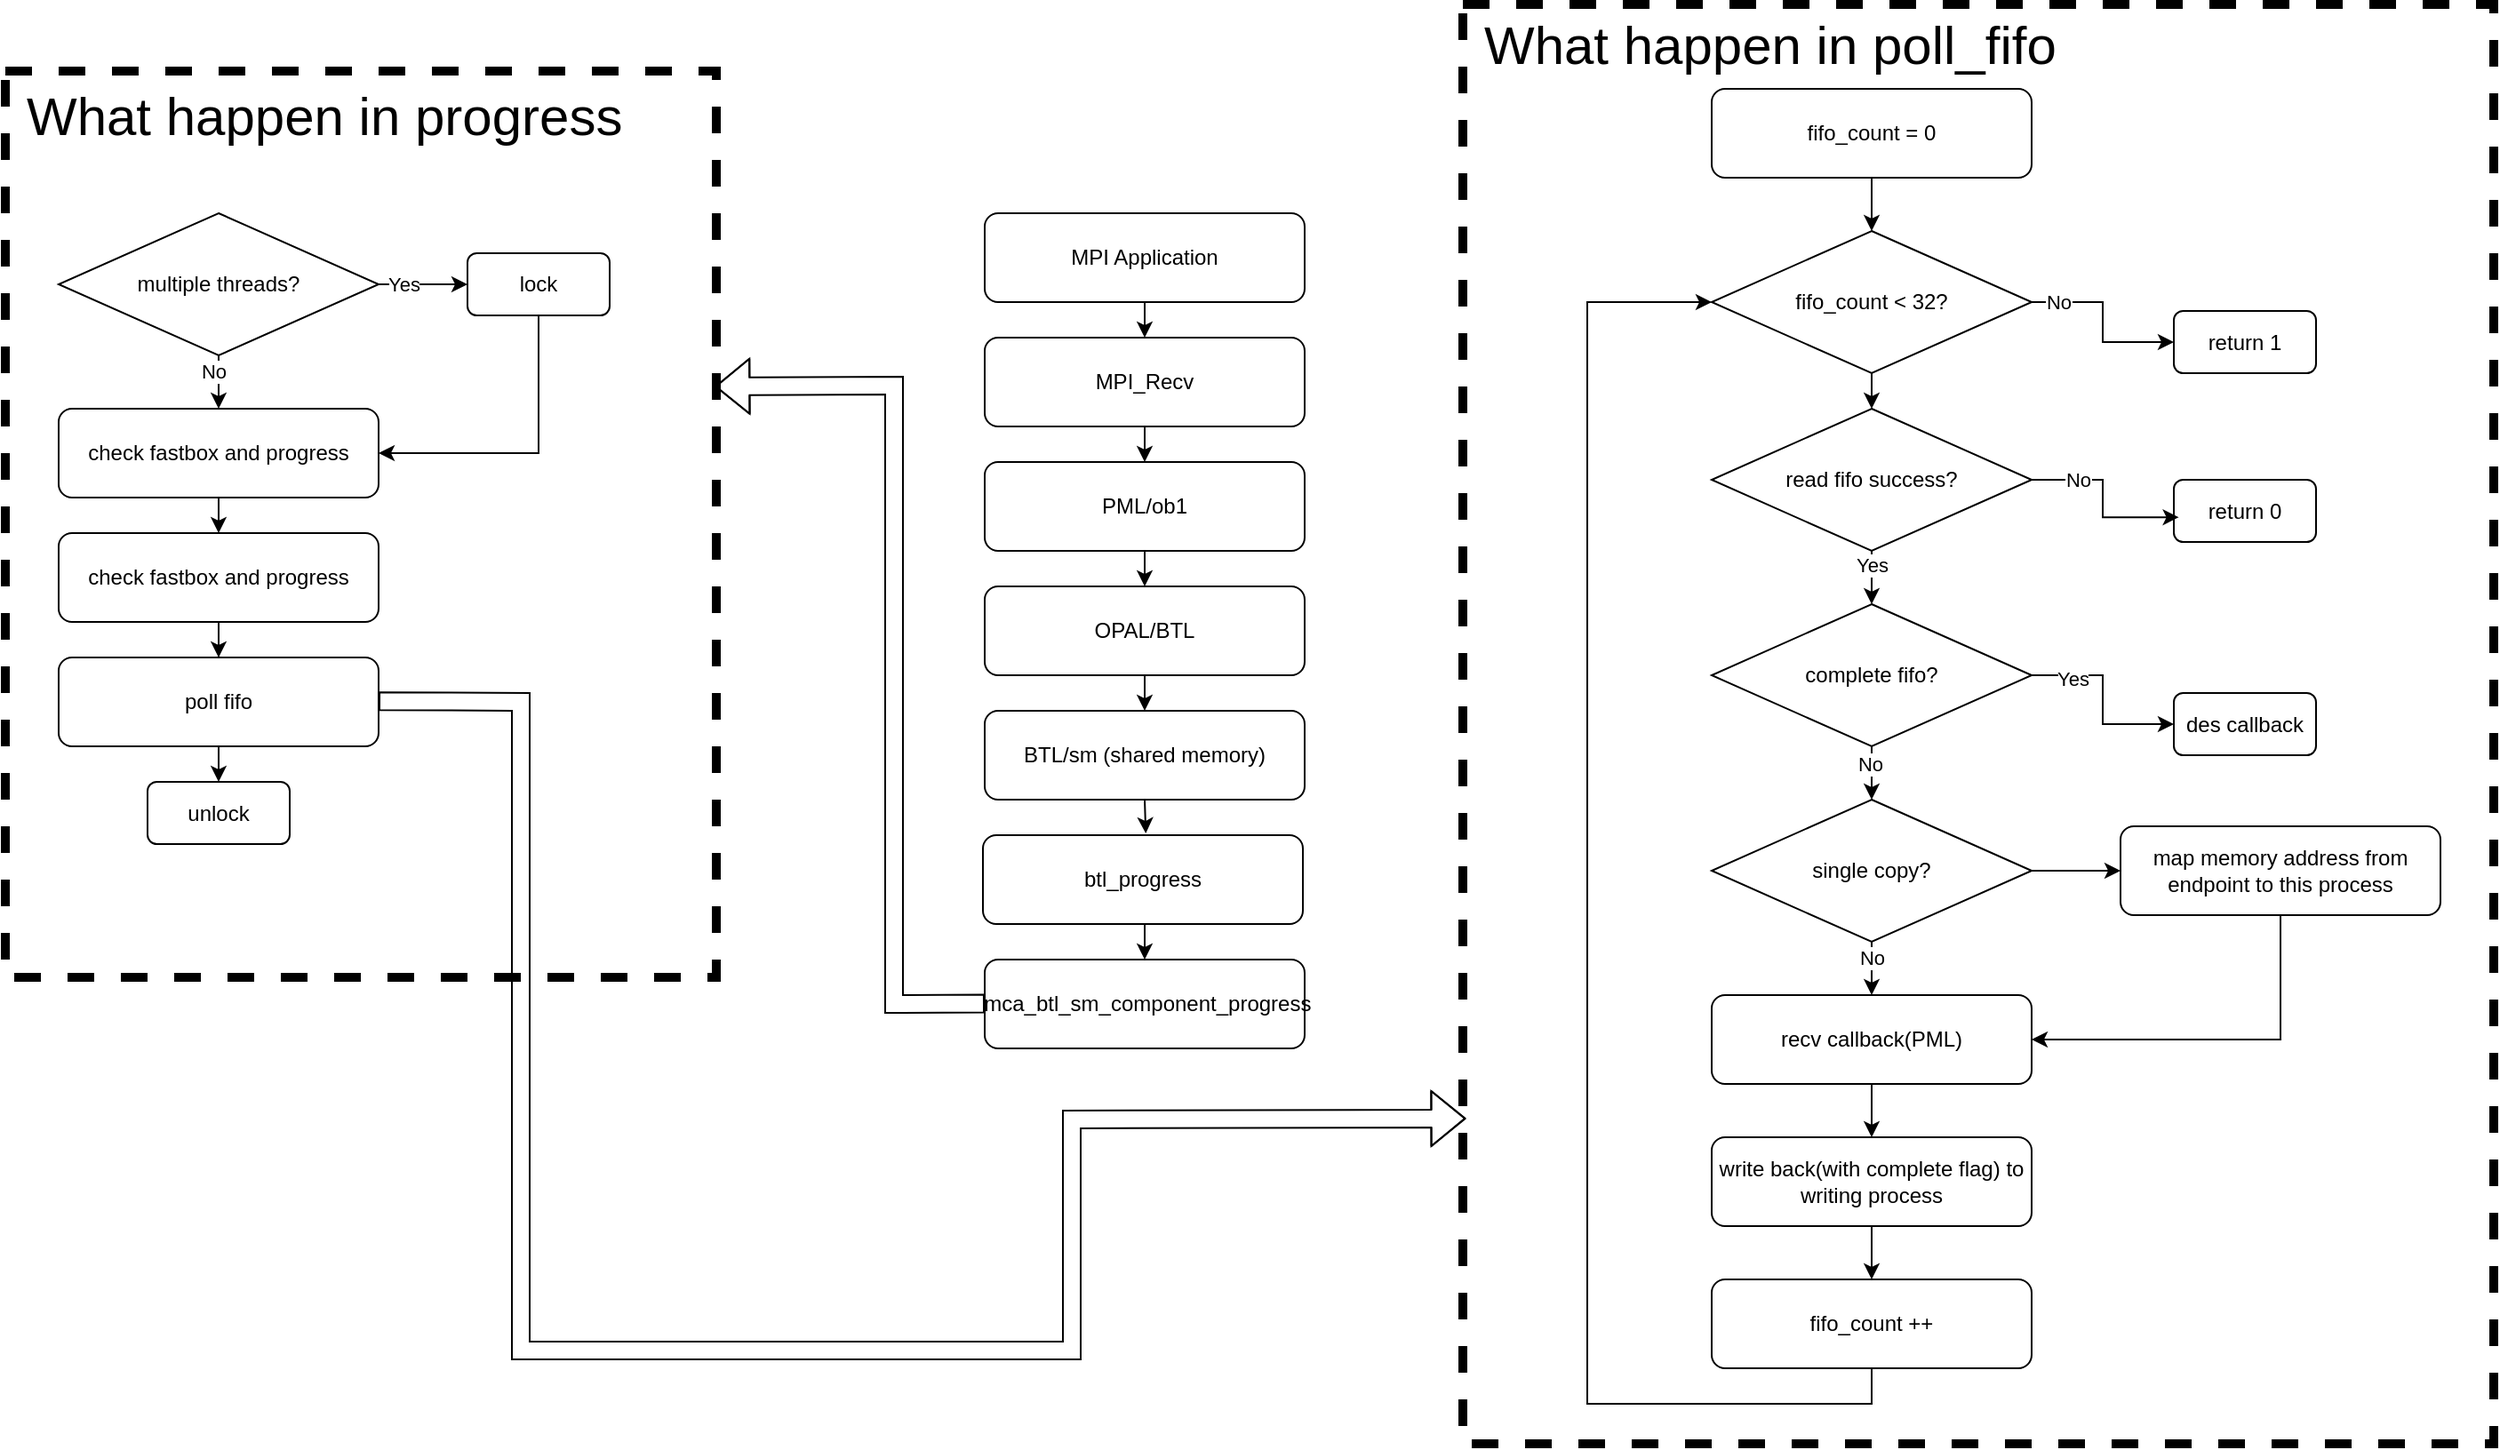 <mxfile version="28.2.3">
  <diagram name="第 1 页" id="qFQFJwMu1FN717Uub-w1">
    <mxGraphModel dx="2395" dy="1295" grid="1" gridSize="10" guides="1" tooltips="1" connect="1" arrows="1" fold="1" page="1" pageScale="1" pageWidth="2339" pageHeight="3300" math="0" shadow="0">
      <root>
        <mxCell id="0" />
        <mxCell id="1" parent="0" />
        <mxCell id="BzUi3YhWm0vWecap3dS3-1" style="edgeStyle=orthogonalEdgeStyle;rounded=0;orthogonalLoop=1;jettySize=auto;html=1;exitX=0.5;exitY=1;exitDx=0;exitDy=0;entryX=0.5;entryY=0;entryDx=0;entryDy=0;fontFamily=Helvetica;fontSize=12;fontColor=default;" parent="1" source="BzUi3YhWm0vWecap3dS3-2" target="BzUi3YhWm0vWecap3dS3-4" edge="1">
          <mxGeometry relative="1" as="geometry" />
        </mxCell>
        <mxCell id="BzUi3YhWm0vWecap3dS3-2" value="MPI Application" style="rounded=1;whiteSpace=wrap;html=1;fillColor=none;" parent="1" vertex="1">
          <mxGeometry x="571" y="140" width="180" height="50" as="geometry" />
        </mxCell>
        <mxCell id="BzUi3YhWm0vWecap3dS3-3" style="edgeStyle=orthogonalEdgeStyle;rounded=0;orthogonalLoop=1;jettySize=auto;html=1;exitX=0.5;exitY=1;exitDx=0;exitDy=0;entryX=0.5;entryY=0;entryDx=0;entryDy=0;fontFamily=Helvetica;fontSize=12;fontColor=default;" parent="1" source="BzUi3YhWm0vWecap3dS3-4" target="BzUi3YhWm0vWecap3dS3-6" edge="1">
          <mxGeometry relative="1" as="geometry" />
        </mxCell>
        <mxCell id="BzUi3YhWm0vWecap3dS3-4" value="MPI_Recv" style="rounded=1;whiteSpace=wrap;html=1;fillColor=none;" parent="1" vertex="1">
          <mxGeometry x="571" y="210" width="180" height="50" as="geometry" />
        </mxCell>
        <mxCell id="BzUi3YhWm0vWecap3dS3-5" style="edgeStyle=orthogonalEdgeStyle;rounded=0;orthogonalLoop=1;jettySize=auto;html=1;exitX=0.5;exitY=1;exitDx=0;exitDy=0;entryX=0.5;entryY=0;entryDx=0;entryDy=0;fontFamily=Helvetica;fontSize=12;fontColor=default;" parent="1" source="BzUi3YhWm0vWecap3dS3-6" target="BzUi3YhWm0vWecap3dS3-8" edge="1">
          <mxGeometry relative="1" as="geometry" />
        </mxCell>
        <mxCell id="BzUi3YhWm0vWecap3dS3-6" value="PML/ob1" style="rounded=1;whiteSpace=wrap;html=1;fillColor=none;" parent="1" vertex="1">
          <mxGeometry x="571" y="280" width="180" height="50" as="geometry" />
        </mxCell>
        <mxCell id="BzUi3YhWm0vWecap3dS3-7" style="edgeStyle=orthogonalEdgeStyle;rounded=0;orthogonalLoop=1;jettySize=auto;html=1;exitX=0.5;exitY=1;exitDx=0;exitDy=0;entryX=0.5;entryY=0;entryDx=0;entryDy=0;fontFamily=Helvetica;fontSize=12;fontColor=default;" parent="1" source="BzUi3YhWm0vWecap3dS3-8" target="BzUi3YhWm0vWecap3dS3-9" edge="1">
          <mxGeometry relative="1" as="geometry" />
        </mxCell>
        <mxCell id="BzUi3YhWm0vWecap3dS3-8" value="OPAL/BTL" style="rounded=1;whiteSpace=wrap;html=1;fillColor=none;" parent="1" vertex="1">
          <mxGeometry x="571" y="350" width="180" height="50" as="geometry" />
        </mxCell>
        <mxCell id="BzUi3YhWm0vWecap3dS3-9" value="BTL/sm (shared memory)" style="rounded=1;whiteSpace=wrap;html=1;fillColor=none;" parent="1" vertex="1">
          <mxGeometry x="571" y="420" width="180" height="50" as="geometry" />
        </mxCell>
        <mxCell id="BzUi3YhWm0vWecap3dS3-10" style="edgeStyle=orthogonalEdgeStyle;rounded=0;orthogonalLoop=1;jettySize=auto;html=1;exitX=0.5;exitY=1;exitDx=0;exitDy=0;entryX=0.5;entryY=0;entryDx=0;entryDy=0;" parent="1" source="BzUi3YhWm0vWecap3dS3-11" target="BzUi3YhWm0vWecap3dS3-12" edge="1">
          <mxGeometry relative="1" as="geometry" />
        </mxCell>
        <mxCell id="BzUi3YhWm0vWecap3dS3-11" value="btl_progress" style="rounded=1;whiteSpace=wrap;html=1;fillColor=none;" parent="1" vertex="1">
          <mxGeometry x="570" y="490" width="180" height="50" as="geometry" />
        </mxCell>
        <mxCell id="BzUi3YhWm0vWecap3dS3-12" value="&amp;nbsp;mca_btl_sm_component_progress" style="rounded=1;whiteSpace=wrap;html=1;fillColor=none;" parent="1" vertex="1">
          <mxGeometry x="571" y="560" width="180" height="50" as="geometry" />
        </mxCell>
        <mxCell id="BzUi3YhWm0vWecap3dS3-13" style="edgeStyle=orthogonalEdgeStyle;rounded=0;orthogonalLoop=1;jettySize=auto;html=1;exitX=0.5;exitY=1;exitDx=0;exitDy=0;entryX=0.509;entryY=-0.02;entryDx=0;entryDy=0;entryPerimeter=0;" parent="1" source="BzUi3YhWm0vWecap3dS3-9" target="BzUi3YhWm0vWecap3dS3-11" edge="1">
          <mxGeometry relative="1" as="geometry" />
        </mxCell>
        <mxCell id="BzUi3YhWm0vWecap3dS3-20" style="edgeStyle=orthogonalEdgeStyle;rounded=0;orthogonalLoop=1;jettySize=auto;html=1;exitX=0.5;exitY=1;exitDx=0;exitDy=0;entryX=0.5;entryY=0;entryDx=0;entryDy=0;" parent="1" source="BzUi3YhWm0vWecap3dS3-16" target="BzUi3YhWm0vWecap3dS3-17" edge="1">
          <mxGeometry relative="1" as="geometry" />
        </mxCell>
        <mxCell id="BzUi3YhWm0vWecap3dS3-24" value="No" style="edgeLabel;html=1;align=center;verticalAlign=middle;resizable=0;points=[];" parent="BzUi3YhWm0vWecap3dS3-20" vertex="1" connectable="0">
          <mxGeometry x="-0.389" y="-3" relative="1" as="geometry">
            <mxPoint as="offset" />
          </mxGeometry>
        </mxCell>
        <mxCell id="BzUi3YhWm0vWecap3dS3-21" style="edgeStyle=orthogonalEdgeStyle;rounded=0;orthogonalLoop=1;jettySize=auto;html=1;exitX=1;exitY=0.5;exitDx=0;exitDy=0;entryX=0;entryY=0.5;entryDx=0;entryDy=0;" parent="1" source="BzUi3YhWm0vWecap3dS3-16" target="BzUi3YhWm0vWecap3dS3-18" edge="1">
          <mxGeometry relative="1" as="geometry" />
        </mxCell>
        <mxCell id="BzUi3YhWm0vWecap3dS3-23" value="Yes" style="edgeLabel;html=1;align=center;verticalAlign=middle;resizable=0;points=[];" parent="BzUi3YhWm0vWecap3dS3-21" vertex="1" connectable="0">
          <mxGeometry x="-0.432" relative="1" as="geometry">
            <mxPoint as="offset" />
          </mxGeometry>
        </mxCell>
        <mxCell id="BzUi3YhWm0vWecap3dS3-16" value="multiple threads?" style="rhombus;whiteSpace=wrap;html=1;fillColor=none;" parent="1" vertex="1">
          <mxGeometry x="50" y="140" width="180" height="80" as="geometry" />
        </mxCell>
        <mxCell id="BzUi3YhWm0vWecap3dS3-29" style="edgeStyle=orthogonalEdgeStyle;rounded=0;orthogonalLoop=1;jettySize=auto;html=1;exitX=0.5;exitY=1;exitDx=0;exitDy=0;entryX=0.5;entryY=0;entryDx=0;entryDy=0;" parent="1" source="BzUi3YhWm0vWecap3dS3-17" target="BzUi3YhWm0vWecap3dS3-25" edge="1">
          <mxGeometry relative="1" as="geometry" />
        </mxCell>
        <mxCell id="BzUi3YhWm0vWecap3dS3-17" value="check fastbox and progress" style="rounded=1;whiteSpace=wrap;html=1;fillColor=none;" parent="1" vertex="1">
          <mxGeometry x="50" y="250" width="180" height="50" as="geometry" />
        </mxCell>
        <mxCell id="BzUi3YhWm0vWecap3dS3-22" style="edgeStyle=orthogonalEdgeStyle;rounded=0;orthogonalLoop=1;jettySize=auto;html=1;exitX=0.5;exitY=1;exitDx=0;exitDy=0;entryX=1;entryY=0.5;entryDx=0;entryDy=0;" parent="1" source="BzUi3YhWm0vWecap3dS3-18" target="BzUi3YhWm0vWecap3dS3-17" edge="1">
          <mxGeometry relative="1" as="geometry" />
        </mxCell>
        <mxCell id="BzUi3YhWm0vWecap3dS3-18" value="lock" style="rounded=1;whiteSpace=wrap;html=1;fillColor=none;" parent="1" vertex="1">
          <mxGeometry x="280" y="162.5" width="80" height="35" as="geometry" />
        </mxCell>
        <mxCell id="BzUi3YhWm0vWecap3dS3-19" style="edgeStyle=orthogonalEdgeStyle;rounded=0;orthogonalLoop=1;jettySize=auto;html=1;exitX=0.5;exitY=1;exitDx=0;exitDy=0;" parent="1" source="BzUi3YhWm0vWecap3dS3-18" target="BzUi3YhWm0vWecap3dS3-18" edge="1">
          <mxGeometry relative="1" as="geometry" />
        </mxCell>
        <mxCell id="BzUi3YhWm0vWecap3dS3-30" style="edgeStyle=orthogonalEdgeStyle;rounded=0;orthogonalLoop=1;jettySize=auto;html=1;exitX=0.5;exitY=1;exitDx=0;exitDy=0;" parent="1" source="BzUi3YhWm0vWecap3dS3-25" target="BzUi3YhWm0vWecap3dS3-26" edge="1">
          <mxGeometry relative="1" as="geometry" />
        </mxCell>
        <mxCell id="BzUi3YhWm0vWecap3dS3-25" value="check fastbox and progress" style="rounded=1;whiteSpace=wrap;html=1;fillColor=none;" parent="1" vertex="1">
          <mxGeometry x="50" y="320" width="180" height="50" as="geometry" />
        </mxCell>
        <mxCell id="BzUi3YhWm0vWecap3dS3-31" style="edgeStyle=orthogonalEdgeStyle;rounded=0;orthogonalLoop=1;jettySize=auto;html=1;exitX=0.5;exitY=1;exitDx=0;exitDy=0;entryX=0.5;entryY=0;entryDx=0;entryDy=0;" parent="1" source="BzUi3YhWm0vWecap3dS3-26" target="BzUi3YhWm0vWecap3dS3-27" edge="1">
          <mxGeometry relative="1" as="geometry" />
        </mxCell>
        <mxCell id="BzUi3YhWm0vWecap3dS3-26" value="poll fifo" style="rounded=1;whiteSpace=wrap;html=1;fillColor=none;" parent="1" vertex="1">
          <mxGeometry x="50" y="390" width="180" height="50" as="geometry" />
        </mxCell>
        <mxCell id="BzUi3YhWm0vWecap3dS3-27" value="unlock" style="rounded=1;whiteSpace=wrap;html=1;fillColor=none;" parent="1" vertex="1">
          <mxGeometry x="100" y="460" width="80" height="35" as="geometry" />
        </mxCell>
        <mxCell id="BzUi3YhWm0vWecap3dS3-34" style="edgeStyle=orthogonalEdgeStyle;rounded=0;orthogonalLoop=1;jettySize=auto;html=1;exitX=0.5;exitY=1;exitDx=0;exitDy=0;entryX=0.5;entryY=0;entryDx=0;entryDy=0;" parent="1" source="BzUi3YhWm0vWecap3dS3-32" target="BzUi3YhWm0vWecap3dS3-33" edge="1">
          <mxGeometry relative="1" as="geometry" />
        </mxCell>
        <mxCell id="BzUi3YhWm0vWecap3dS3-32" value="fifo_count = 0" style="rounded=1;whiteSpace=wrap;html=1;fillColor=none;" parent="1" vertex="1">
          <mxGeometry x="980" y="70" width="180" height="50" as="geometry" />
        </mxCell>
        <mxCell id="BzUi3YhWm0vWecap3dS3-37" style="edgeStyle=orthogonalEdgeStyle;rounded=0;orthogonalLoop=1;jettySize=auto;html=1;exitX=1;exitY=0.5;exitDx=0;exitDy=0;" parent="1" source="BzUi3YhWm0vWecap3dS3-33" target="BzUi3YhWm0vWecap3dS3-36" edge="1">
          <mxGeometry relative="1" as="geometry" />
        </mxCell>
        <mxCell id="BzUi3YhWm0vWecap3dS3-74" value="No" style="edgeLabel;html=1;align=center;verticalAlign=middle;resizable=0;points=[];" parent="BzUi3YhWm0vWecap3dS3-37" vertex="1" connectable="0">
          <mxGeometry x="-0.71" relative="1" as="geometry">
            <mxPoint as="offset" />
          </mxGeometry>
        </mxCell>
        <mxCell id="BzUi3YhWm0vWecap3dS3-40" style="edgeStyle=orthogonalEdgeStyle;rounded=0;orthogonalLoop=1;jettySize=auto;html=1;exitX=0.5;exitY=1;exitDx=0;exitDy=0;entryX=0.5;entryY=0;entryDx=0;entryDy=0;" parent="1" source="BzUi3YhWm0vWecap3dS3-33" target="BzUi3YhWm0vWecap3dS3-39" edge="1">
          <mxGeometry relative="1" as="geometry" />
        </mxCell>
        <mxCell id="BzUi3YhWm0vWecap3dS3-33" value="fifo_count &amp;lt; 32?" style="rhombus;whiteSpace=wrap;html=1;fillColor=none;" parent="1" vertex="1">
          <mxGeometry x="980" y="150" width="180" height="80" as="geometry" />
        </mxCell>
        <mxCell id="BzUi3YhWm0vWecap3dS3-36" value="return 1" style="rounded=1;whiteSpace=wrap;html=1;fillColor=none;" parent="1" vertex="1">
          <mxGeometry x="1240" y="195" width="80" height="35" as="geometry" />
        </mxCell>
        <mxCell id="BzUi3YhWm0vWecap3dS3-41" style="edgeStyle=orthogonalEdgeStyle;rounded=0;orthogonalLoop=1;jettySize=auto;html=1;exitX=0.5;exitY=1;exitDx=0;exitDy=0;entryX=0.5;entryY=0;entryDx=0;entryDy=0;" parent="1" source="BzUi3YhWm0vWecap3dS3-39" edge="1">
          <mxGeometry relative="1" as="geometry">
            <mxPoint x="1070.0" y="360.0" as="targetPoint" />
          </mxGeometry>
        </mxCell>
        <mxCell id="BzUi3YhWm0vWecap3dS3-47" value="Yes" style="edgeLabel;html=1;align=center;verticalAlign=middle;resizable=0;points=[];" parent="BzUi3YhWm0vWecap3dS3-41" vertex="1" connectable="0">
          <mxGeometry x="-0.456" relative="1" as="geometry">
            <mxPoint as="offset" />
          </mxGeometry>
        </mxCell>
        <mxCell id="BzUi3YhWm0vWecap3dS3-39" value="read fifo success?" style="rhombus;whiteSpace=wrap;html=1;fillColor=none;" parent="1" vertex="1">
          <mxGeometry x="980" y="250" width="180" height="80" as="geometry" />
        </mxCell>
        <mxCell id="BzUi3YhWm0vWecap3dS3-52" value="return 0" style="rounded=1;whiteSpace=wrap;html=1;fillColor=none;" parent="1" vertex="1">
          <mxGeometry x="1240" y="290" width="80" height="35" as="geometry" />
        </mxCell>
        <mxCell id="BzUi3YhWm0vWecap3dS3-54" style="edgeStyle=orthogonalEdgeStyle;rounded=0;orthogonalLoop=1;jettySize=auto;html=1;exitX=1;exitY=0.5;exitDx=0;exitDy=0;entryX=0.035;entryY=0.603;entryDx=0;entryDy=0;entryPerimeter=0;" parent="1" source="BzUi3YhWm0vWecap3dS3-39" target="BzUi3YhWm0vWecap3dS3-52" edge="1">
          <mxGeometry relative="1" as="geometry" />
        </mxCell>
        <mxCell id="BzUi3YhWm0vWecap3dS3-73" value="No" style="edgeLabel;html=1;align=center;verticalAlign=middle;resizable=0;points=[];" parent="BzUi3YhWm0vWecap3dS3-54" vertex="1" connectable="0">
          <mxGeometry x="-0.501" relative="1" as="geometry">
            <mxPoint as="offset" />
          </mxGeometry>
        </mxCell>
        <mxCell id="BzUi3YhWm0vWecap3dS3-58" style="edgeStyle=orthogonalEdgeStyle;rounded=0;orthogonalLoop=1;jettySize=auto;html=1;exitX=0.5;exitY=1;exitDx=0;exitDy=0;entryX=0.5;entryY=0;entryDx=0;entryDy=0;" parent="1" source="BzUi3YhWm0vWecap3dS3-55" target="BzUi3YhWm0vWecap3dS3-57" edge="1">
          <mxGeometry relative="1" as="geometry" />
        </mxCell>
        <mxCell id="BzUi3YhWm0vWecap3dS3-59" value="No" style="edgeLabel;html=1;align=center;verticalAlign=middle;resizable=0;points=[];" parent="BzUi3YhWm0vWecap3dS3-58" vertex="1" connectable="0">
          <mxGeometry x="-0.425" relative="1" as="geometry">
            <mxPoint as="offset" />
          </mxGeometry>
        </mxCell>
        <mxCell id="BzUi3YhWm0vWecap3dS3-62" style="edgeStyle=orthogonalEdgeStyle;rounded=0;orthogonalLoop=1;jettySize=auto;html=1;exitX=1;exitY=0.5;exitDx=0;exitDy=0;entryX=0;entryY=0.5;entryDx=0;entryDy=0;" parent="1" source="BzUi3YhWm0vWecap3dS3-55" target="BzUi3YhWm0vWecap3dS3-61" edge="1">
          <mxGeometry relative="1" as="geometry" />
        </mxCell>
        <mxCell id="BzUi3YhWm0vWecap3dS3-55" value="single copy?" style="rhombus;whiteSpace=wrap;html=1;fillColor=none;" parent="1" vertex="1">
          <mxGeometry x="980" y="470" width="180" height="80" as="geometry" />
        </mxCell>
        <mxCell id="BzUi3YhWm0vWecap3dS3-65" style="edgeStyle=orthogonalEdgeStyle;rounded=0;orthogonalLoop=1;jettySize=auto;html=1;exitX=0.5;exitY=1;exitDx=0;exitDy=0;entryX=0.5;entryY=0;entryDx=0;entryDy=0;" parent="1" source="BzUi3YhWm0vWecap3dS3-57" target="BzUi3YhWm0vWecap3dS3-64" edge="1">
          <mxGeometry relative="1" as="geometry" />
        </mxCell>
        <mxCell id="BzUi3YhWm0vWecap3dS3-57" value="recv callback(PML)" style="rounded=1;whiteSpace=wrap;html=1;fillColor=none;" parent="1" vertex="1">
          <mxGeometry x="980" y="580" width="180" height="50" as="geometry" />
        </mxCell>
        <mxCell id="BzUi3YhWm0vWecap3dS3-63" style="edgeStyle=orthogonalEdgeStyle;rounded=0;orthogonalLoop=1;jettySize=auto;html=1;exitX=0.5;exitY=1;exitDx=0;exitDy=0;entryX=1;entryY=0.5;entryDx=0;entryDy=0;" parent="1" source="BzUi3YhWm0vWecap3dS3-61" target="BzUi3YhWm0vWecap3dS3-57" edge="1">
          <mxGeometry relative="1" as="geometry" />
        </mxCell>
        <mxCell id="BzUi3YhWm0vWecap3dS3-61" value="map memory address from endpoint to this process" style="rounded=1;whiteSpace=wrap;html=1;fillColor=none;" parent="1" vertex="1">
          <mxGeometry x="1210" y="485" width="180" height="50" as="geometry" />
        </mxCell>
        <mxCell id="BzUi3YhWm0vWecap3dS3-76" style="edgeStyle=orthogonalEdgeStyle;rounded=0;orthogonalLoop=1;jettySize=auto;html=1;exitX=0.5;exitY=1;exitDx=0;exitDy=0;entryX=0.5;entryY=0;entryDx=0;entryDy=0;" parent="1" source="BzUi3YhWm0vWecap3dS3-64" target="BzUi3YhWm0vWecap3dS3-75" edge="1">
          <mxGeometry relative="1" as="geometry" />
        </mxCell>
        <mxCell id="BzUi3YhWm0vWecap3dS3-64" value="write back(with complete flag) to writing process" style="rounded=1;whiteSpace=wrap;html=1;fillColor=none;" parent="1" vertex="1">
          <mxGeometry x="980" y="660" width="180" height="50" as="geometry" />
        </mxCell>
        <mxCell id="BzUi3YhWm0vWecap3dS3-68" style="edgeStyle=orthogonalEdgeStyle;rounded=0;orthogonalLoop=1;jettySize=auto;html=1;exitX=0.5;exitY=1;exitDx=0;exitDy=0;entryX=0.5;entryY=0;entryDx=0;entryDy=0;" parent="1" source="BzUi3YhWm0vWecap3dS3-66" target="BzUi3YhWm0vWecap3dS3-55" edge="1">
          <mxGeometry relative="1" as="geometry" />
        </mxCell>
        <mxCell id="BzUi3YhWm0vWecap3dS3-71" value="No" style="edgeLabel;html=1;align=center;verticalAlign=middle;resizable=0;points=[];" parent="BzUi3YhWm0vWecap3dS3-68" vertex="1" connectable="0">
          <mxGeometry x="-0.347" y="-1" relative="1" as="geometry">
            <mxPoint as="offset" />
          </mxGeometry>
        </mxCell>
        <mxCell id="BzUi3YhWm0vWecap3dS3-70" style="edgeStyle=orthogonalEdgeStyle;rounded=0;orthogonalLoop=1;jettySize=auto;html=1;exitX=1;exitY=0.5;exitDx=0;exitDy=0;entryX=0;entryY=0.5;entryDx=0;entryDy=0;" parent="1" source="BzUi3YhWm0vWecap3dS3-66" target="BzUi3YhWm0vWecap3dS3-69" edge="1">
          <mxGeometry relative="1" as="geometry" />
        </mxCell>
        <mxCell id="BzUi3YhWm0vWecap3dS3-72" value="Yes" style="edgeLabel;html=1;align=center;verticalAlign=middle;resizable=0;points=[];" parent="BzUi3YhWm0vWecap3dS3-70" vertex="1" connectable="0">
          <mxGeometry x="-0.582" y="-2" relative="1" as="geometry">
            <mxPoint as="offset" />
          </mxGeometry>
        </mxCell>
        <mxCell id="BzUi3YhWm0vWecap3dS3-66" value="complete fifo?" style="rhombus;whiteSpace=wrap;html=1;fillColor=none;" parent="1" vertex="1">
          <mxGeometry x="980" y="360" width="180" height="80" as="geometry" />
        </mxCell>
        <mxCell id="BzUi3YhWm0vWecap3dS3-69" value="des callback" style="rounded=1;whiteSpace=wrap;html=1;fillColor=none;" parent="1" vertex="1">
          <mxGeometry x="1240" y="410" width="80" height="35" as="geometry" />
        </mxCell>
        <mxCell id="BzUi3YhWm0vWecap3dS3-77" style="edgeStyle=orthogonalEdgeStyle;rounded=0;orthogonalLoop=1;jettySize=auto;html=1;exitX=0.5;exitY=1;exitDx=0;exitDy=0;" parent="1" source="BzUi3YhWm0vWecap3dS3-75" target="BzUi3YhWm0vWecap3dS3-33" edge="1">
          <mxGeometry relative="1" as="geometry">
            <Array as="points">
              <mxPoint x="1070" y="810" />
              <mxPoint x="910" y="810" />
              <mxPoint x="910" y="190" />
            </Array>
          </mxGeometry>
        </mxCell>
        <mxCell id="BzUi3YhWm0vWecap3dS3-75" value="fifo_count ++" style="rounded=1;whiteSpace=wrap;html=1;fillColor=none;" parent="1" vertex="1">
          <mxGeometry x="980" y="740" width="180" height="50" as="geometry" />
        </mxCell>
        <mxCell id="n9W7JepnubhFWFxNoGu9-1" value="" style="rounded=0;whiteSpace=wrap;html=1;fillColor=none;dashed=1;strokeWidth=5;" vertex="1" parent="1">
          <mxGeometry x="20" y="60" width="400" height="510" as="geometry" />
        </mxCell>
        <mxCell id="n9W7JepnubhFWFxNoGu9-2" value="What happen in progress" style="text;html=1;align=left;verticalAlign=middle;whiteSpace=wrap;rounded=0;fontSize=30;" vertex="1" parent="1">
          <mxGeometry x="30" y="70" width="340" height="30" as="geometry" />
        </mxCell>
        <mxCell id="n9W7JepnubhFWFxNoGu9-3" value="" style="shape=flexArrow;endArrow=classic;html=1;rounded=0;entryX=0.998;entryY=0.348;entryDx=0;entryDy=0;entryPerimeter=0;" edge="1" parent="1" target="n9W7JepnubhFWFxNoGu9-1">
          <mxGeometry width="50" height="50" relative="1" as="geometry">
            <mxPoint x="571" y="584.7" as="sourcePoint" />
            <mxPoint x="511" y="584.7" as="targetPoint" />
            <Array as="points">
              <mxPoint x="520" y="585" />
              <mxPoint x="520" y="237" />
            </Array>
          </mxGeometry>
        </mxCell>
        <mxCell id="n9W7JepnubhFWFxNoGu9-4" value="" style="rounded=0;whiteSpace=wrap;html=1;fillColor=none;dashed=1;strokeWidth=5;" vertex="1" parent="1">
          <mxGeometry x="840" y="22.5" width="580" height="810" as="geometry" />
        </mxCell>
        <mxCell id="n9W7JepnubhFWFxNoGu9-5" value="What happen in poll_fifo" style="text;html=1;align=left;verticalAlign=middle;whiteSpace=wrap;rounded=0;fontSize=30;" vertex="1" parent="1">
          <mxGeometry x="850" y="30" width="340" height="30" as="geometry" />
        </mxCell>
        <mxCell id="n9W7JepnubhFWFxNoGu9-6" value="" style="shape=flexArrow;endArrow=classic;html=1;rounded=0;entryX=0.003;entryY=0.774;entryDx=0;entryDy=0;entryPerimeter=0;" edge="1" parent="1" target="n9W7JepnubhFWFxNoGu9-4">
          <mxGeometry width="50" height="50" relative="1" as="geometry">
            <mxPoint x="230" y="414.58" as="sourcePoint" />
            <mxPoint x="300" y="414.58" as="targetPoint" />
            <Array as="points">
              <mxPoint x="310" y="415" />
              <mxPoint x="310" y="780" />
              <mxPoint x="620" y="780" />
              <mxPoint x="620" y="650" />
            </Array>
          </mxGeometry>
        </mxCell>
      </root>
    </mxGraphModel>
  </diagram>
</mxfile>
